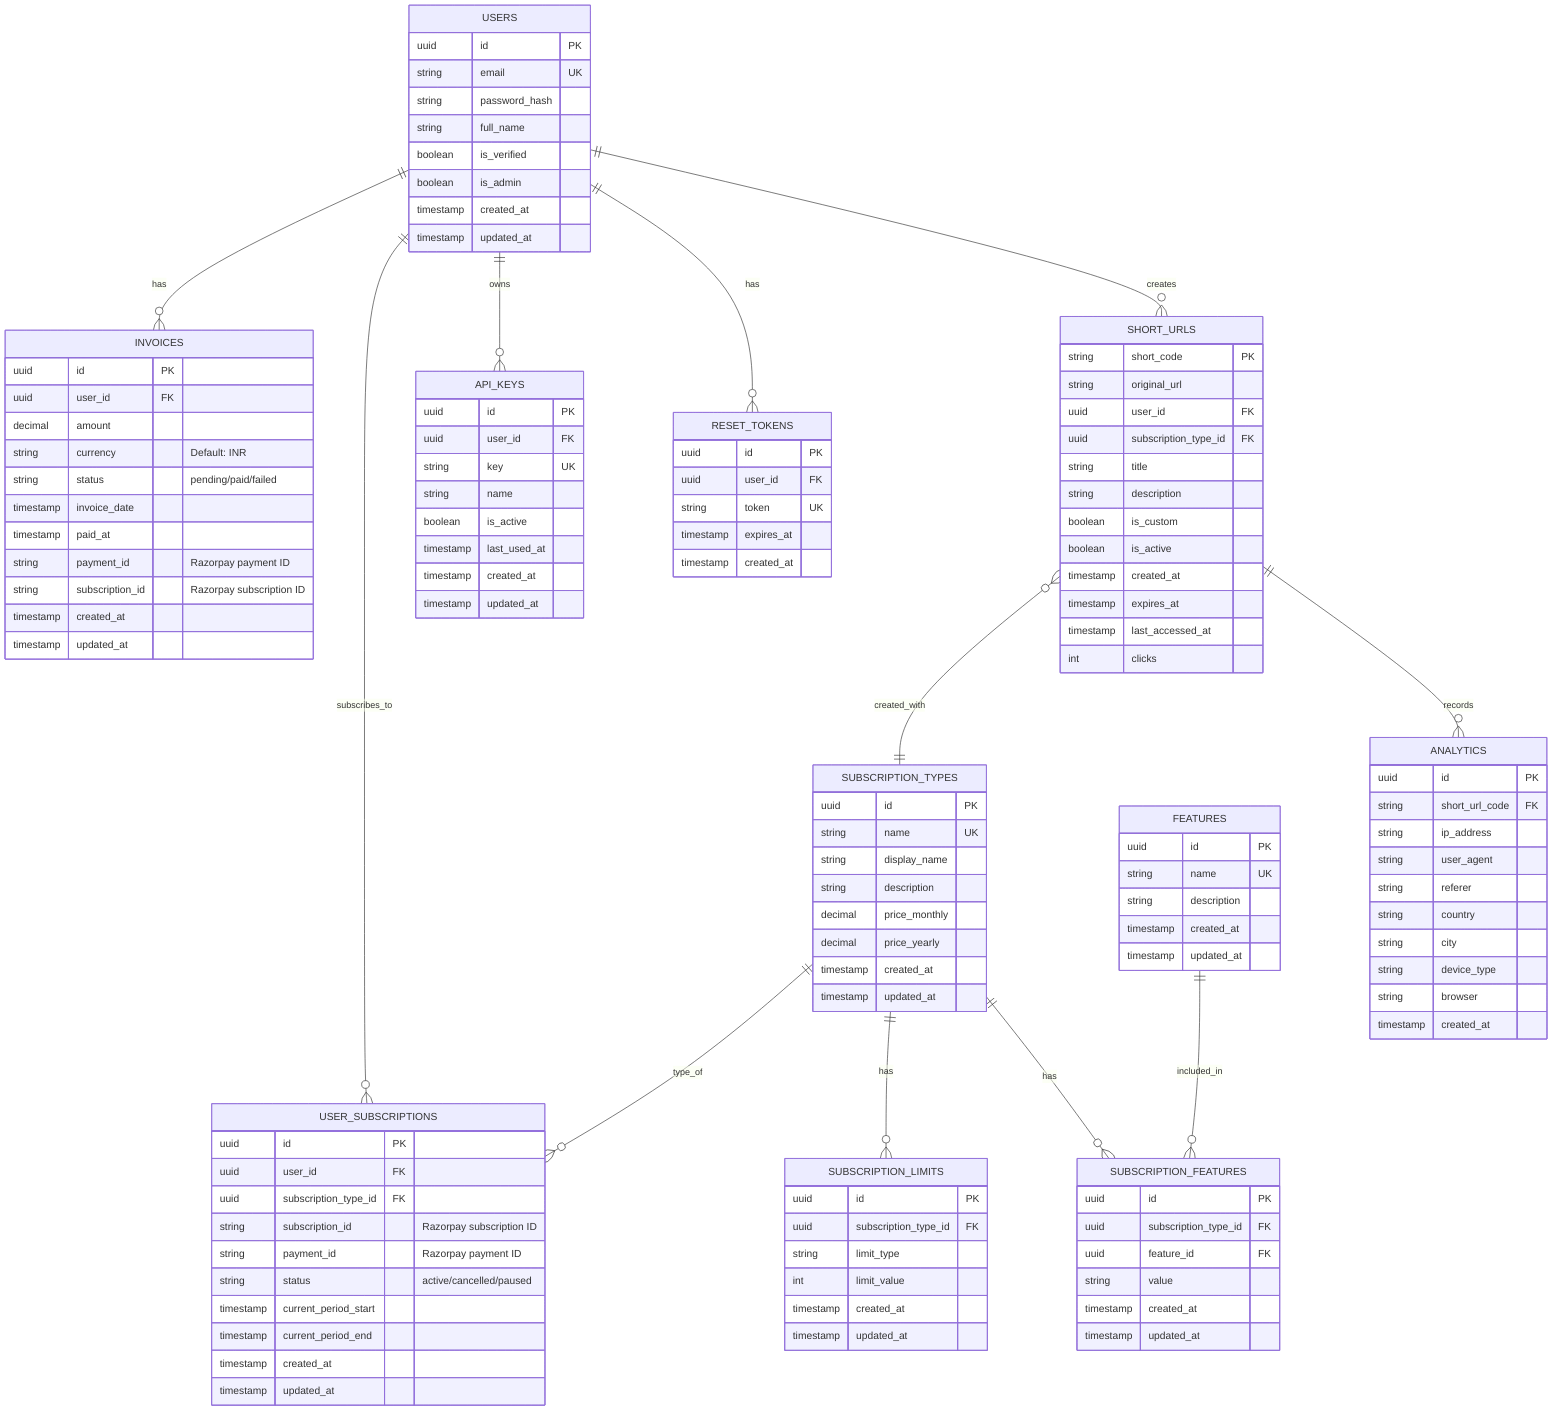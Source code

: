 erDiagram
    USERS ||--o{ SHORT_URLS : creates
    USERS ||--o{ RESET_TOKENS : has
    USERS ||--o{ API_KEYS : owns
    USERS ||--o{ USER_SUBSCRIPTIONS : subscribes_to
    USERS ||--o{ INVOICES : has
    SHORT_URLS ||--o{ ANALYTICS : records
    SUBSCRIPTION_TYPES ||--o{ SUBSCRIPTION_FEATURES : has
    SUBSCRIPTION_TYPES ||--o{ SUBSCRIPTION_LIMITS : has
    FEATURES ||--o{ SUBSCRIPTION_FEATURES : included_in
    SUBSCRIPTION_TYPES ||--o{ USER_SUBSCRIPTIONS : type_of
    SHORT_URLS }o--|| SUBSCRIPTION_TYPES : created_with

    USERS {
        uuid id PK
        string email UK
        string password_hash
        string full_name
        boolean is_verified
        boolean is_admin
        timestamp created_at
        timestamp updated_at
    }

    SHORT_URLS {
        string short_code PK
        string original_url
        uuid user_id FK
        uuid subscription_type_id FK
        string title
        string description
        boolean is_custom
        boolean is_active
        timestamp created_at
        timestamp expires_at
        timestamp last_accessed_at
        int clicks
    }

    ANALYTICS {
        uuid id PK
        string short_url_code FK
        string ip_address
        string user_agent
        string referer
        string country
        string city
        string device_type
        string browser
        timestamp created_at
    }

    RESET_TOKENS {
        uuid id PK
        uuid user_id FK
        string token UK
        timestamp expires_at
        timestamp created_at
    }

    API_KEYS {
        uuid id PK
        uuid user_id FK
        string key UK
        string name
        boolean is_active
        timestamp last_used_at
        timestamp created_at
        timestamp updated_at
    }

    SUBSCRIPTION_TYPES {
        uuid id PK
        string name UK
        string display_name
        string description
        decimal price_monthly
        decimal price_yearly
        timestamp created_at
        timestamp updated_at
    }

    FEATURES {
        uuid id PK
        string name UK
        string description
        timestamp created_at
        timestamp updated_at
    }

    SUBSCRIPTION_FEATURES {
        uuid id PK
        uuid subscription_type_id FK
        uuid feature_id FK
        string value
        timestamp created_at
        timestamp updated_at
    }

    SUBSCRIPTION_LIMITS {
        uuid id PK
        uuid subscription_type_id FK
        string limit_type
        int limit_value
        timestamp created_at
        timestamp updated_at
    }

    USER_SUBSCRIPTIONS {
        uuid id PK
        uuid user_id FK
        uuid subscription_type_id FK
        string subscription_id "Razorpay subscription ID"
        string payment_id "Razorpay payment ID"
        string status "active/cancelled/paused"
        timestamp current_period_start
        timestamp current_period_end
        timestamp created_at
        timestamp updated_at
    }

    INVOICES {
        uuid id PK
        uuid user_id FK
        decimal amount
        string currency "Default: INR"
        string status "pending/paid/failed"
        timestamp invoice_date
        timestamp paid_at
        string payment_id "Razorpay payment ID"
        string subscription_id "Razorpay subscription ID"
        timestamp created_at
        timestamp updated_at
    }